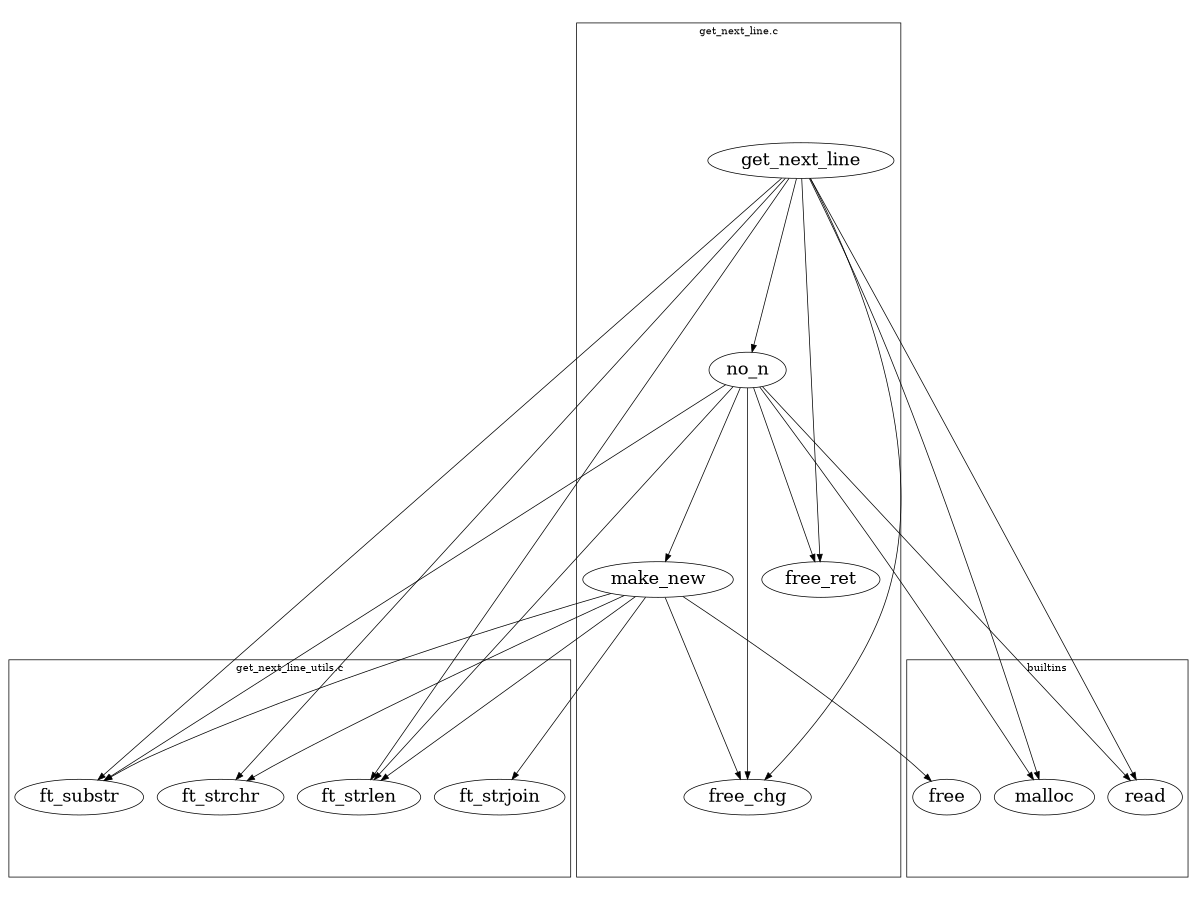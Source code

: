 digraph G {
	size="8,6"; ratio=fill; node[fontsize=24];

	get_next_line->malloc; get_next_line->read; get_next_line->ft_strchr;
	get_next_line->no_n; get_next_line->ft_substr; get_next_line->ft_strlen;
	get_next_line->free_chg; get_next_line->free_ret;

	no_n->malloc; no_n->read; no_n->free_ret; no_n->ft_substr; no_n->ft_strlen;
	no_n->free_chg; no_n->make_new;

	make_new->ft_strchr; make_new->ft_substr; make_new->ft_strjoin; make_new->free_chg;
	make_new->ft_strlen; make_new->free;

	subgraph "cluster_get_next_line" { label="get_next_line.c"; free_ret; free_chg;
										make_new; no_n; get_next_line; }
	
	subgraph "cluster_get_next_line_utils" { label="get_next_line_utils.c" ft_strlen; ft_strchr;
											ft_substr; ft_strjoin;  }
	
	subgraph "cluster_builtins" { label="builtins" malloc; read; free; }
}
